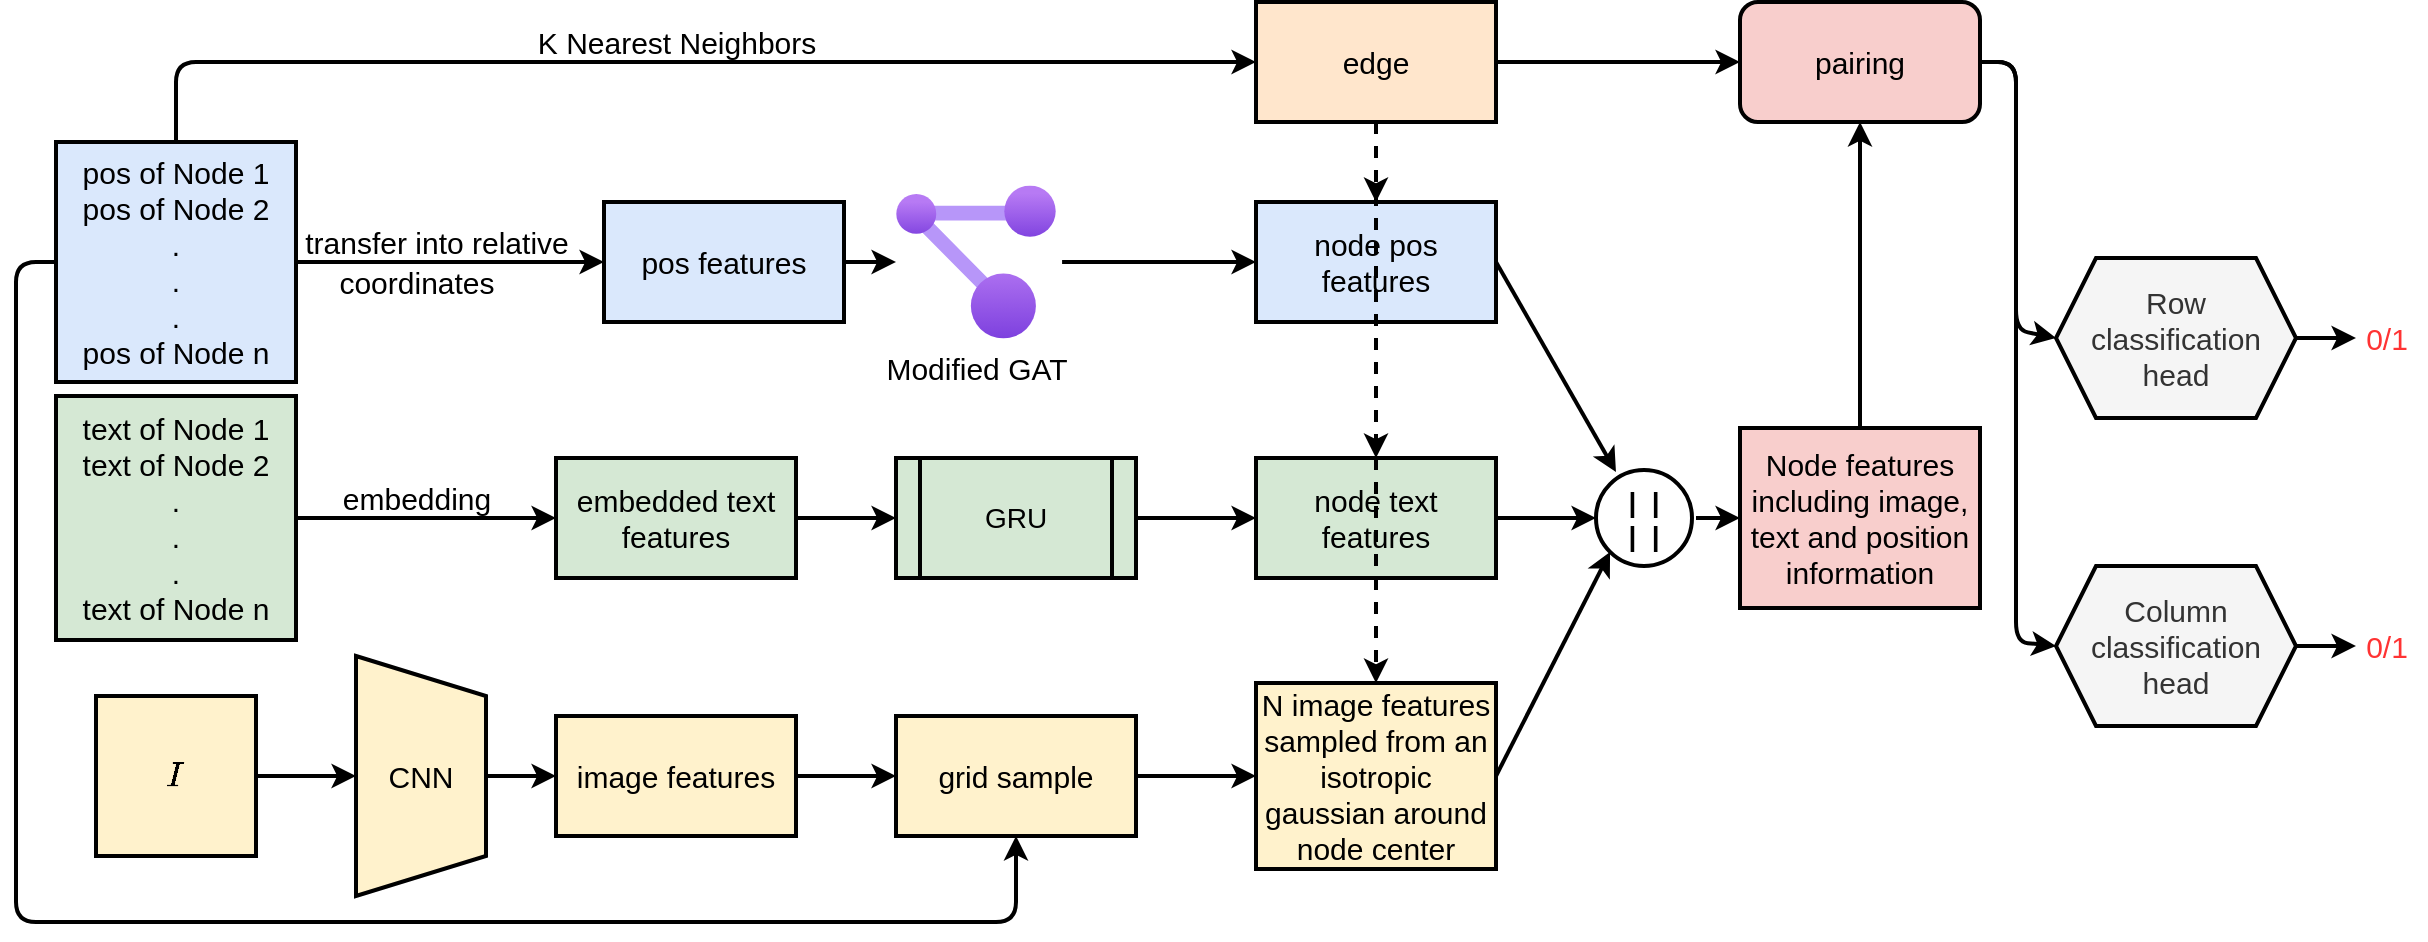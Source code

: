 <mxfile version="14.0.4" type="device"><diagram id="DWqqeAq-nwicBCnRLOhy" name="Page-1"><mxGraphModel dx="1426" dy="798" grid="1" gridSize="10" guides="1" tooltips="1" connect="1" arrows="1" fold="1" page="1" pageScale="1" pageWidth="850" pageHeight="1100" math="1" shadow="0"><root><mxCell id="0"/><mxCell id="1" parent="0"/><mxCell id="ubSWhLo01RGOkFPKLocF-2" value="&lt;font style=&quot;font-size: 15px&quot;&gt;pos of Node 1&lt;br&gt;pos of Node 2&lt;br&gt;.&lt;br&gt;.&lt;br&gt;.&lt;br&gt;pos of Node n&lt;/font&gt;" style="rounded=0;whiteSpace=wrap;html=1;fillColor=#dae8fc;strokeWidth=2;" parent="1" vertex="1"><mxGeometry x="80" y="120" width="120" height="120" as="geometry"/></mxCell><mxCell id="ubSWhLo01RGOkFPKLocF-3" value="&lt;font style=&quot;font-size: 15px&quot;&gt;text of Node 1&lt;br&gt;text of Node 2&lt;br&gt;.&lt;br&gt;.&lt;br&gt;.&lt;br&gt;text of Node n&lt;/font&gt;" style="rounded=0;whiteSpace=wrap;html=1;strokeWidth=2;fillColor=#d5e8d4;" parent="1" vertex="1"><mxGeometry x="80" y="247" width="120" height="122" as="geometry"/></mxCell><mxCell id="ubSWhLo01RGOkFPKLocF-4" value="&lt;font style=&quot;font-size: 15px&quot;&gt;$$I$$&lt;/font&gt;" style="whiteSpace=wrap;html=1;aspect=fixed;strokeWidth=2;fillColor=#fff2cc;" parent="1" vertex="1"><mxGeometry x="100" y="397" width="80" height="80" as="geometry"/></mxCell><mxCell id="ubSWhLo01RGOkFPKLocF-5" value="" style="endArrow=classic;html=1;exitX=1;exitY=0.5;exitDx=0;exitDy=0;strokeWidth=2;entryX=0;entryY=0.5;entryDx=0;entryDy=0;" parent="1" source="ubSWhLo01RGOkFPKLocF-2" target="ubSWhLo01RGOkFPKLocF-13" edge="1"><mxGeometry width="50" height="50" relative="1" as="geometry"><mxPoint x="520" y="360" as="sourcePoint"/><mxPoint x="420" y="180" as="targetPoint"/></mxGeometry></mxCell><mxCell id="ubSWhLo01RGOkFPKLocF-6" value="&lt;font style=&quot;font-size: 15px&quot;&gt;transfer into relative&lt;/font&gt;" style="text;html=1;align=center;verticalAlign=middle;resizable=0;points=[];autosize=1;" parent="1" vertex="1"><mxGeometry x="195" y="160" width="150" height="20" as="geometry"/></mxCell><mxCell id="ubSWhLo01RGOkFPKLocF-7" value="&lt;font style=&quot;font-size: 15px&quot;&gt;coordinates&lt;/font&gt;" style="text;html=1;align=center;verticalAlign=middle;resizable=0;points=[];autosize=1;" parent="1" vertex="1"><mxGeometry x="215" y="180" width="90" height="20" as="geometry"/></mxCell><mxCell id="ubSWhLo01RGOkFPKLocF-8" value="" style="endArrow=classic;html=1;strokeWidth=2;exitX=1;exitY=0.5;exitDx=0;exitDy=0;entryX=0;entryY=0.5;entryDx=0;entryDy=0;" parent="1" source="ubSWhLo01RGOkFPKLocF-3" target="ubSWhLo01RGOkFPKLocF-14" edge="1"><mxGeometry width="50" height="50" relative="1" as="geometry"><mxPoint x="520" y="338" as="sourcePoint"/><mxPoint x="320" y="308" as="targetPoint"/></mxGeometry></mxCell><mxCell id="ubSWhLo01RGOkFPKLocF-9" value="&lt;font style=&quot;font-size: 15px&quot;&gt;embedding&lt;/font&gt;" style="text;html=1;align=center;verticalAlign=middle;resizable=0;points=[];autosize=1;" parent="1" vertex="1"><mxGeometry x="215" y="288" width="90" height="20" as="geometry"/></mxCell><mxCell id="ubSWhLo01RGOkFPKLocF-10" value="&lt;font style=&quot;font-size: 15px&quot;&gt;CNN&lt;/font&gt;" style="shape=trapezoid;perimeter=trapezoidPerimeter;whiteSpace=wrap;html=1;fixedSize=1;strokeWidth=2;direction=south;fillColor=#fff2cc;" parent="1" vertex="1"><mxGeometry x="230" y="377" width="65" height="120" as="geometry"/></mxCell><mxCell id="ubSWhLo01RGOkFPKLocF-11" value="" style="endArrow=classic;html=1;strokeWidth=2;exitX=1;exitY=0.5;exitDx=0;exitDy=0;" parent="1" source="ubSWhLo01RGOkFPKLocF-4" target="ubSWhLo01RGOkFPKLocF-10" edge="1"><mxGeometry width="50" height="50" relative="1" as="geometry"><mxPoint x="520" y="317" as="sourcePoint"/><mxPoint x="570" y="267" as="targetPoint"/></mxGeometry></mxCell><mxCell id="ubSWhLo01RGOkFPKLocF-12" value="" style="endArrow=classic;html=1;strokeWidth=2;exitX=0.5;exitY=0;exitDx=0;exitDy=0;entryX=0;entryY=0.5;entryDx=0;entryDy=0;" parent="1" source="ubSWhLo01RGOkFPKLocF-10" target="ubSWhLo01RGOkFPKLocF-15" edge="1"><mxGeometry width="50" height="50" relative="1" as="geometry"><mxPoint x="520" y="317" as="sourcePoint"/><mxPoint x="420" y="437" as="targetPoint"/></mxGeometry></mxCell><mxCell id="ubSWhLo01RGOkFPKLocF-13" value="&lt;font style=&quot;font-size: 15px&quot;&gt;pos features&lt;/font&gt;" style="rounded=0;whiteSpace=wrap;html=1;strokeWidth=2;fillColor=#dae8fc;" parent="1" vertex="1"><mxGeometry x="354" y="150" width="120" height="60" as="geometry"/></mxCell><mxCell id="ubSWhLo01RGOkFPKLocF-14" value="&lt;font style=&quot;font-size: 15px&quot;&gt;embedded text features&lt;/font&gt;" style="rounded=0;whiteSpace=wrap;html=1;strokeWidth=2;fillColor=#d5e8d4;" parent="1" vertex="1"><mxGeometry x="330" y="278" width="120" height="60" as="geometry"/></mxCell><mxCell id="ubSWhLo01RGOkFPKLocF-15" value="&lt;font style=&quot;font-size: 15px&quot;&gt;image features&lt;/font&gt;" style="rounded=0;whiteSpace=wrap;html=1;strokeWidth=2;fillColor=#fff2cc;" parent="1" vertex="1"><mxGeometry x="330" y="407" width="120" height="60" as="geometry"/></mxCell><mxCell id="ubSWhLo01RGOkFPKLocF-19" value="&lt;font style=&quot;font-size: 15px&quot;&gt;Modified GAT&lt;/font&gt;" style="aspect=fixed;html=1;points=[];align=center;image;fontSize=12;image=img/lib/azure2/management_governance/Resource_Graph_Explorer.svg;strokeColor=#000000;strokeWidth=2;" parent="1" vertex="1"><mxGeometry x="500" y="141.79" width="80" height="76.41" as="geometry"/></mxCell><mxCell id="ubSWhLo01RGOkFPKLocF-21" value="&lt;font style=&quot;font-size: 15px&quot;&gt;node text features&lt;/font&gt;" style="rounded=0;whiteSpace=wrap;html=1;strokeWidth=2;fillColor=#d5e8d4;" parent="1" vertex="1"><mxGeometry x="680" y="278" width="120" height="60" as="geometry"/></mxCell><mxCell id="ubSWhLo01RGOkFPKLocF-22" value="" style="endArrow=classic;html=1;strokeWidth=2;exitX=1;exitY=0.5;exitDx=0;exitDy=0;entryX=0;entryY=0.5;entryDx=0;entryDy=0;" parent="1" source="ubSWhLo01RGOkFPKLocF-14" target="ubSWhLo01RGOkFPKLocF-31" edge="1"><mxGeometry width="50" height="50" relative="1" as="geometry"><mxPoint x="540" y="308" as="sourcePoint"/><mxPoint x="620" y="308" as="targetPoint"/></mxGeometry></mxCell><mxCell id="ubSWhLo01RGOkFPKLocF-27" value="" style="endArrow=classic;html=1;strokeWidth=2;exitX=1;exitY=0.5;exitDx=0;exitDy=0;" parent="1" source="ubSWhLo01RGOkFPKLocF-13" edge="1"><mxGeometry width="50" height="50" relative="1" as="geometry"><mxPoint x="520" y="350" as="sourcePoint"/><mxPoint x="500" y="180" as="targetPoint"/></mxGeometry></mxCell><mxCell id="ubSWhLo01RGOkFPKLocF-28" value="" style="endArrow=classic;html=1;strokeWidth=2;exitX=0;exitY=0.5;exitDx=0;exitDy=0;entryX=0.5;entryY=1;entryDx=0;entryDy=0;" parent="1" source="ubSWhLo01RGOkFPKLocF-2" target="ubSWhLo01RGOkFPKLocF-29" edge="1"><mxGeometry width="50" height="50" relative="1" as="geometry"><mxPoint x="520" y="350" as="sourcePoint"/><mxPoint x="680" y="540" as="targetPoint"/><Array as="points"><mxPoint x="60" y="180"/><mxPoint x="60" y="510"/><mxPoint x="290" y="510"/><mxPoint x="560" y="510"/></Array></mxGeometry></mxCell><mxCell id="ubSWhLo01RGOkFPKLocF-29" value="&lt;font style=&quot;font-size: 15px&quot;&gt;grid sample&lt;/font&gt;" style="rounded=0;whiteSpace=wrap;html=1;strokeWidth=2;fillColor=#fff2cc;" parent="1" vertex="1"><mxGeometry x="500" y="407" width="120" height="60" as="geometry"/></mxCell><mxCell id="ubSWhLo01RGOkFPKLocF-30" value="" style="endArrow=classic;html=1;strokeWidth=2;exitX=1;exitY=0.5;exitDx=0;exitDy=0;entryX=0;entryY=0.5;entryDx=0;entryDy=0;" parent="1" source="ubSWhLo01RGOkFPKLocF-15" target="ubSWhLo01RGOkFPKLocF-29" edge="1"><mxGeometry width="50" height="50" relative="1" as="geometry"><mxPoint x="520" y="307" as="sourcePoint"/><mxPoint x="570" y="257" as="targetPoint"/></mxGeometry></mxCell><mxCell id="ubSWhLo01RGOkFPKLocF-31" value="&lt;font style=&quot;font-size: 14px&quot;&gt;GRU&lt;/font&gt;" style="shape=process;whiteSpace=wrap;html=1;backgroundOutline=1;fillColor=#d5e8d4;strokeWidth=2;" parent="1" vertex="1"><mxGeometry x="500" y="278" width="120" height="60" as="geometry"/></mxCell><mxCell id="ubSWhLo01RGOkFPKLocF-32" value="" style="endArrow=classic;html=1;strokeWidth=2;exitX=1;exitY=0.5;exitDx=0;exitDy=0;entryX=0;entryY=0.5;entryDx=0;entryDy=0;" parent="1" source="ubSWhLo01RGOkFPKLocF-29" target="ubSWhLo01RGOkFPKLocF-34" edge="1"><mxGeometry width="50" height="50" relative="1" as="geometry"><mxPoint x="520" y="307" as="sourcePoint"/><mxPoint x="870" y="437" as="targetPoint"/></mxGeometry></mxCell><mxCell id="ubSWhLo01RGOkFPKLocF-33" value="" style="endArrow=classic;html=1;strokeWidth=2;exitX=1;exitY=0.5;exitDx=0;exitDy=0;entryX=0;entryY=0.5;entryDx=0;entryDy=0;" parent="1" source="ubSWhLo01RGOkFPKLocF-31" target="ubSWhLo01RGOkFPKLocF-21" edge="1"><mxGeometry width="50" height="50" relative="1" as="geometry"><mxPoint x="520" y="328" as="sourcePoint"/><mxPoint x="570" y="278" as="targetPoint"/></mxGeometry></mxCell><mxCell id="ubSWhLo01RGOkFPKLocF-34" value="&lt;font style=&quot;font-size: 15px&quot;&gt;N image features sampled from an isotropic gaussian around node center&lt;/font&gt;" style="rounded=0;whiteSpace=wrap;html=1;strokeWidth=2;fillColor=#fff2cc;" parent="1" vertex="1"><mxGeometry x="680" y="390.5" width="120" height="93" as="geometry"/></mxCell><mxCell id="ubSWhLo01RGOkFPKLocF-39" value="&lt;font style=&quot;font-size: 15px&quot;&gt;node pos features&lt;/font&gt;" style="rounded=0;whiteSpace=wrap;html=1;strokeWidth=2;fillColor=#dae8fc;" parent="1" vertex="1"><mxGeometry x="680" y="150" width="120" height="60" as="geometry"/></mxCell><mxCell id="ubSWhLo01RGOkFPKLocF-42" value="" style="endArrow=classic;html=1;strokeWidth=2;exitX=1.038;exitY=0.5;exitDx=0;exitDy=0;exitPerimeter=0;entryX=0;entryY=0.5;entryDx=0;entryDy=0;" parent="1" source="ubSWhLo01RGOkFPKLocF-19" target="ubSWhLo01RGOkFPKLocF-39" edge="1"><mxGeometry width="50" height="50" relative="1" as="geometry"><mxPoint x="520" y="330" as="sourcePoint"/><mxPoint x="570" y="280" as="targetPoint"/></mxGeometry></mxCell><mxCell id="ubSWhLo01RGOkFPKLocF-44" value="&lt;font style=&quot;font-size: 15px&quot;&gt;edge&lt;/font&gt;" style="rounded=0;whiteSpace=wrap;html=1;strokeWidth=2;fillColor=#ffe6cc;" parent="1" vertex="1"><mxGeometry x="680" y="50" width="120" height="60" as="geometry"/></mxCell><mxCell id="ubSWhLo01RGOkFPKLocF-45" value="" style="endArrow=classic;html=1;strokeWidth=2;exitX=0.5;exitY=0;exitDx=0;exitDy=0;entryX=0;entryY=0.5;entryDx=0;entryDy=0;" parent="1" source="ubSWhLo01RGOkFPKLocF-2" target="ubSWhLo01RGOkFPKLocF-44" edge="1"><mxGeometry width="50" height="50" relative="1" as="geometry"><mxPoint x="520" y="390" as="sourcePoint"/><mxPoint x="570" y="340" as="targetPoint"/><Array as="points"><mxPoint x="140" y="80"/></Array></mxGeometry></mxCell><mxCell id="ubSWhLo01RGOkFPKLocF-46" value="" style="endArrow=classic;html=1;strokeWidth=2;exitX=0.5;exitY=1;exitDx=0;exitDy=0;dashed=1;" parent="1" source="ubSWhLo01RGOkFPKLocF-44" edge="1"><mxGeometry width="50" height="50" relative="1" as="geometry"><mxPoint x="520" y="390" as="sourcePoint"/><mxPoint x="740" y="150" as="targetPoint"/></mxGeometry></mxCell><mxCell id="ubSWhLo01RGOkFPKLocF-47" value="" style="endArrow=classic;html=1;strokeWidth=2;entryX=0.5;entryY=0;entryDx=0;entryDy=0;dashed=1;" parent="1" target="ubSWhLo01RGOkFPKLocF-21" edge="1"><mxGeometry width="50" height="50" relative="1" as="geometry"><mxPoint x="740" y="110" as="sourcePoint"/><mxPoint x="570" y="340" as="targetPoint"/></mxGeometry></mxCell><mxCell id="ubSWhLo01RGOkFPKLocF-48" value="" style="endArrow=classic;html=1;strokeWidth=2;exitX=0.5;exitY=1;exitDx=0;exitDy=0;dashed=1;entryX=0.5;entryY=0;entryDx=0;entryDy=0;" parent="1" source="ubSWhLo01RGOkFPKLocF-44" target="ubSWhLo01RGOkFPKLocF-34" edge="1"><mxGeometry width="50" height="50" relative="1" as="geometry"><mxPoint x="520" y="390" as="sourcePoint"/><mxPoint x="790" y="400" as="targetPoint"/></mxGeometry></mxCell><mxCell id="ubSWhLo01RGOkFPKLocF-52" value="" style="endArrow=classic;html=1;strokeWidth=2;exitX=1;exitY=0.5;exitDx=0;exitDy=0;entryX=0;entryY=1;entryDx=0;entryDy=0;" parent="1" source="ubSWhLo01RGOkFPKLocF-34" target="ubSWhLo01RGOkFPKLocF-55" edge="1"><mxGeometry width="50" height="50" relative="1" as="geometry"><mxPoint x="520" y="380" as="sourcePoint"/><mxPoint x="960" y="320" as="targetPoint"/></mxGeometry></mxCell><mxCell id="ubSWhLo01RGOkFPKLocF-53" value="" style="endArrow=classic;html=1;strokeWidth=2;exitX=1;exitY=0.5;exitDx=0;exitDy=0;entryX=0;entryY=0.5;entryDx=0;entryDy=0;" parent="1" source="ubSWhLo01RGOkFPKLocF-21" target="ubSWhLo01RGOkFPKLocF-55" edge="1"><mxGeometry width="50" height="50" relative="1" as="geometry"><mxPoint x="520" y="380" as="sourcePoint"/><mxPoint x="950" y="308" as="targetPoint"/></mxGeometry></mxCell><mxCell id="ubSWhLo01RGOkFPKLocF-54" value="" style="endArrow=classic;html=1;strokeWidth=2;exitX=1;exitY=0.5;exitDx=0;exitDy=0;entryX=0.208;entryY=0.021;entryDx=0;entryDy=0;entryPerimeter=0;" parent="1" source="ubSWhLo01RGOkFPKLocF-39" target="ubSWhLo01RGOkFPKLocF-55" edge="1"><mxGeometry width="50" height="50" relative="1" as="geometry"><mxPoint x="520" y="380" as="sourcePoint"/><mxPoint x="950" y="280" as="targetPoint"/></mxGeometry></mxCell><mxCell id="ubSWhLo01RGOkFPKLocF-55" value="&lt;b&gt;&lt;span style=&quot;font-size: 14px&quot;&gt;|&amp;nbsp; |&lt;/span&gt;&lt;br&gt;&lt;font style=&quot;font-size: 14px&quot;&gt;|&amp;nbsp; |&lt;/font&gt;&lt;/b&gt;" style="ellipse;whiteSpace=wrap;html=1;aspect=fixed;strokeWidth=2;fillColor=none;" parent="1" vertex="1"><mxGeometry x="850" y="284" width="48" height="48" as="geometry"/></mxCell><mxCell id="ubSWhLo01RGOkFPKLocF-57" value="&lt;font style=&quot;font-size: 15px&quot;&gt;Node features including image, text and position information&lt;/font&gt;" style="rounded=0;whiteSpace=wrap;html=1;strokeWidth=2;fillColor=#f8cecc;" parent="1" vertex="1"><mxGeometry x="922" y="263" width="120" height="90" as="geometry"/></mxCell><mxCell id="ubSWhLo01RGOkFPKLocF-58" value="" style="endArrow=classic;html=1;strokeWidth=2;entryX=0;entryY=0.5;entryDx=0;entryDy=0;" parent="1" target="ubSWhLo01RGOkFPKLocF-57" edge="1"><mxGeometry width="50" height="50" relative="1" as="geometry"><mxPoint x="900" y="308" as="sourcePoint"/><mxPoint x="562" y="300" as="targetPoint"/></mxGeometry></mxCell><mxCell id="ubSWhLo01RGOkFPKLocF-59" value="&lt;font style=&quot;font-size: 15px&quot;&gt;pairing&lt;/font&gt;" style="rounded=1;whiteSpace=wrap;html=1;strokeWidth=2;fillColor=#f8cecc;" parent="1" vertex="1"><mxGeometry x="922" y="50" width="120" height="60" as="geometry"/></mxCell><mxCell id="ubSWhLo01RGOkFPKLocF-60" value="" style="endArrow=classic;html=1;strokeWidth=2;exitX=1;exitY=0.5;exitDx=0;exitDy=0;entryX=0;entryY=0.5;entryDx=0;entryDy=0;" parent="1" source="ubSWhLo01RGOkFPKLocF-44" target="ubSWhLo01RGOkFPKLocF-59" edge="1"><mxGeometry width="50" height="50" relative="1" as="geometry"><mxPoint x="520" y="350" as="sourcePoint"/><mxPoint x="570" y="300" as="targetPoint"/></mxGeometry></mxCell><mxCell id="ubSWhLo01RGOkFPKLocF-61" value="" style="endArrow=classic;html=1;strokeWidth=2;exitX=0.5;exitY=0;exitDx=0;exitDy=0;entryX=0.5;entryY=1;entryDx=0;entryDy=0;" parent="1" source="ubSWhLo01RGOkFPKLocF-57" target="ubSWhLo01RGOkFPKLocF-59" edge="1"><mxGeometry width="50" height="50" relative="1" as="geometry"><mxPoint x="512" y="350" as="sourcePoint"/><mxPoint x="562" y="300" as="targetPoint"/></mxGeometry></mxCell><mxCell id="ubSWhLo01RGOkFPKLocF-62" value="" style="endArrow=classic;html=1;strokeWidth=2;exitX=1;exitY=0.5;exitDx=0;exitDy=0;entryX=0;entryY=0.5;entryDx=0;entryDy=0;" parent="1" source="ubSWhLo01RGOkFPKLocF-59" target="ubSWhLo01RGOkFPKLocF-65" edge="1"><mxGeometry width="50" height="50" relative="1" as="geometry"><mxPoint x="520" y="350" as="sourcePoint"/><mxPoint x="1180" y="210" as="targetPoint"/><Array as="points"><mxPoint x="1060" y="80"/><mxPoint x="1060" y="214"/></Array></mxGeometry></mxCell><mxCell id="ubSWhLo01RGOkFPKLocF-63" value="" style="endArrow=classic;html=1;strokeWidth=2;exitX=1;exitY=0.5;exitDx=0;exitDy=0;entryX=0;entryY=0.5;entryDx=0;entryDy=0;" parent="1" source="ubSWhLo01RGOkFPKLocF-59" target="ubSWhLo01RGOkFPKLocF-66" edge="1"><mxGeometry width="50" height="50" relative="1" as="geometry"><mxPoint x="1100" y="140" as="sourcePoint"/><mxPoint x="1180" y="380" as="targetPoint"/><Array as="points"><mxPoint x="1060" y="80"/><mxPoint x="1060" y="370"/></Array></mxGeometry></mxCell><mxCell id="ubSWhLo01RGOkFPKLocF-65" value="&lt;font style=&quot;font-size: 15px&quot;&gt;Row&lt;br&gt;classification&lt;br&gt;head&lt;/font&gt;" style="shape=hexagon;perimeter=hexagonPerimeter2;whiteSpace=wrap;html=1;fixedSize=1;strokeWidth=2;fillColor=#f5f5f5;fontColor=#333333;" parent="1" vertex="1"><mxGeometry x="1080" y="178" width="120" height="80" as="geometry"/></mxCell><mxCell id="ubSWhLo01RGOkFPKLocF-66" value="&lt;font style=&quot;font-size: 15px&quot;&gt;Column&lt;br&gt;classification&lt;br&gt;head&lt;/font&gt;" style="shape=hexagon;perimeter=hexagonPerimeter2;whiteSpace=wrap;html=1;fixedSize=1;strokeWidth=2;fillColor=#f5f5f5;fontColor=#333333;" parent="1" vertex="1"><mxGeometry x="1080" y="332" width="120" height="80" as="geometry"/></mxCell><mxCell id="ubSWhLo01RGOkFPKLocF-69" value="" style="endArrow=classic;html=1;strokeWidth=2;exitX=1;exitY=0.5;exitDx=0;exitDy=0;" parent="1" source="ubSWhLo01RGOkFPKLocF-65" edge="1"><mxGeometry width="50" height="50" relative="1" as="geometry"><mxPoint x="640" y="320" as="sourcePoint"/><mxPoint x="1230" y="218" as="targetPoint"/></mxGeometry></mxCell><mxCell id="ubSWhLo01RGOkFPKLocF-70" value="" style="endArrow=classic;html=1;strokeWidth=2;exitX=1;exitY=0.5;exitDx=0;exitDy=0;" parent="1" source="ubSWhLo01RGOkFPKLocF-66" edge="1"><mxGeometry width="50" height="50" relative="1" as="geometry"><mxPoint x="640" y="320" as="sourcePoint"/><mxPoint x="1230" y="372" as="targetPoint"/></mxGeometry></mxCell><mxCell id="ubSWhLo01RGOkFPKLocF-71" value="&lt;font color=&quot;#ff3333&quot; style=&quot;font-size: 15px&quot;&gt;0/1&lt;/font&gt;" style="text;html=1;align=center;verticalAlign=middle;resizable=0;points=[];autosize=1;" parent="1" vertex="1"><mxGeometry x="1225" y="208" width="40" height="20" as="geometry"/></mxCell><mxCell id="ubSWhLo01RGOkFPKLocF-72" value="&lt;font color=&quot;#ff3333&quot; style=&quot;font-size: 15px&quot;&gt;0/1&lt;/font&gt;" style="text;html=1;align=center;verticalAlign=middle;resizable=0;points=[];autosize=1;" parent="1" vertex="1"><mxGeometry x="1225" y="362" width="40" height="20" as="geometry"/></mxCell><mxCell id="7Kr6AFw5_XqF2YWOn8lx-4" value="K Nearest Neighbors" style="text;html=1;align=center;verticalAlign=middle;resizable=0;points=[];autosize=1;fontSize=15;" vertex="1" parent="1"><mxGeometry x="315" y="60" width="150" height="20" as="geometry"/></mxCell></root></mxGraphModel></diagram></mxfile>